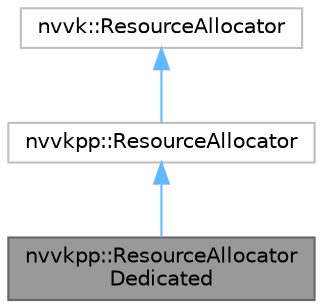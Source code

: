 digraph "nvvkpp::ResourceAllocatorDedicated"
{
 // LATEX_PDF_SIZE
  bgcolor="transparent";
  edge [fontname=Helvetica,fontsize=10,labelfontname=Helvetica,labelfontsize=10];
  node [fontname=Helvetica,fontsize=10,shape=box,height=0.2,width=0.4];
  Node1 [id="Node000001",label="nvvkpp::ResourceAllocator\lDedicated",height=0.2,width=0.4,color="gray40", fillcolor="grey60", style="filled", fontcolor="black",tooltip=" "];
  Node2 -> Node1 [id="edge1_Node000001_Node000002",dir="back",color="steelblue1",style="solid",tooltip=" "];
  Node2 [id="Node000002",label="nvvkpp::ResourceAllocator",height=0.2,width=0.4,color="grey75", fillcolor="white", style="filled",URL="$classnvvkpp_1_1_resource_allocator.html",tooltip=" "];
  Node3 -> Node2 [id="edge2_Node000002_Node000003",dir="back",color="steelblue1",style="solid",tooltip=" "];
  Node3 [id="Node000003",label="nvvk::ResourceAllocator",height=0.2,width=0.4,color="grey75", fillcolor="white", style="filled",URL="$classnvvk_1_1_resource_allocator.html",tooltip=" "];
}
